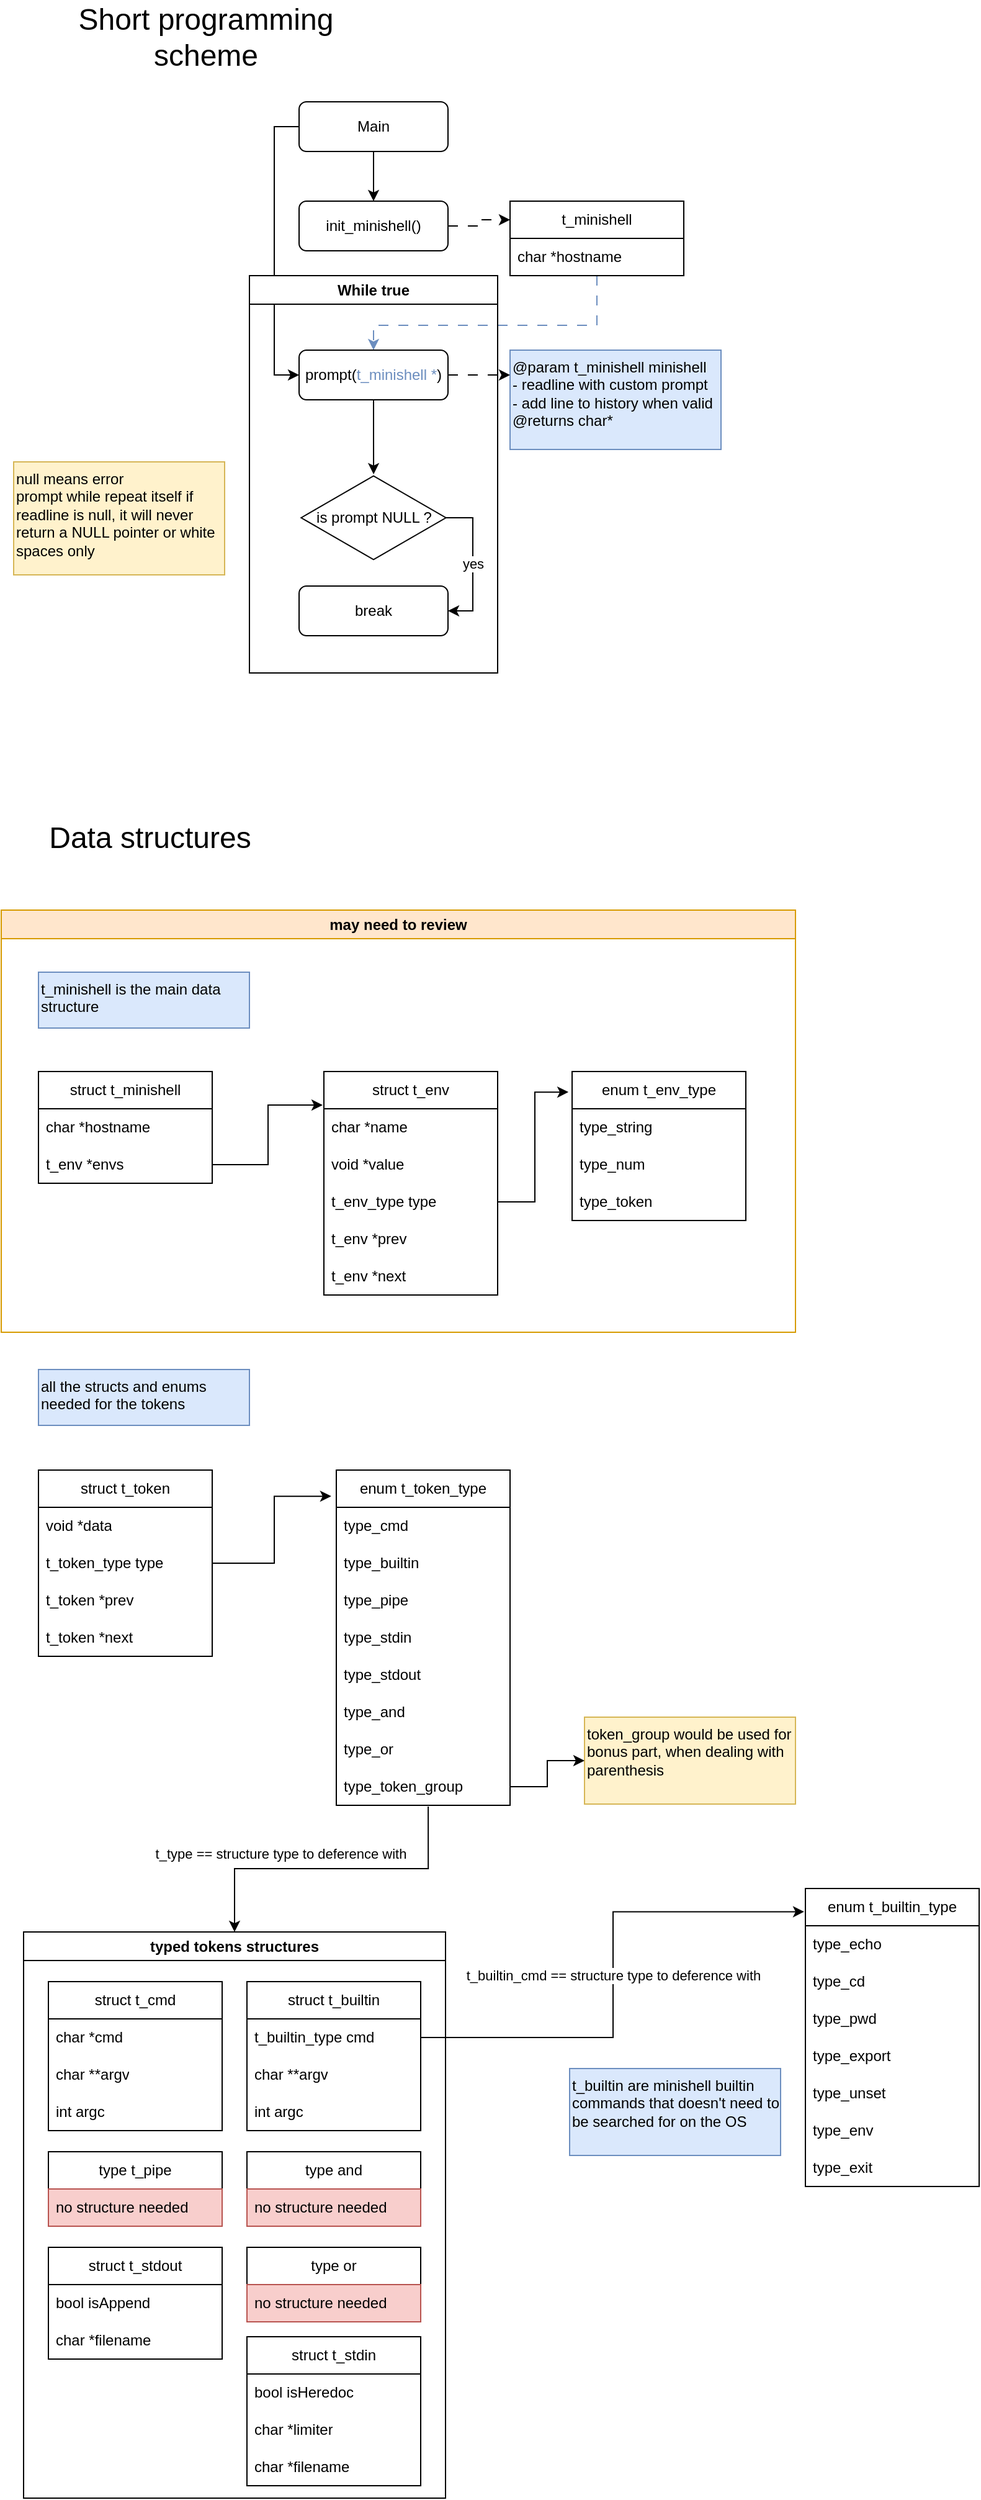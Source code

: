 <mxfile compressed="true" version="24.2.0" type="github"><diagram id="C5RBs43oDa-KdzZeNtuy" name="Page-1"><mxGraphModel dx="2026" dy="1111" grid="1" gridSize="10" guides="1" tooltips="1" connect="1" arrows="1" fold="1" page="1" pageScale="1" pageWidth="827" pageHeight="1169" math="0" shadow="0"><root><mxCell id="WIyWlLk6GJQsqaUBKTNV-0"/><mxCell id="WIyWlLk6GJQsqaUBKTNV-1" parent="WIyWlLk6GJQsqaUBKTNV-0"/><mxCell id="2lQkK7vniRC7RQrExT-5-12" style="edgeStyle=orthogonalEdgeStyle;rounded=0;orthogonalLoop=1;jettySize=auto;html=1;entryX=0.5;entryY=0;entryDx=0;entryDy=0;" parent="WIyWlLk6GJQsqaUBKTNV-1" source="2lQkK7vniRC7RQrExT-5-0" target="2lQkK7vniRC7RQrExT-5-1" edge="1"><mxGeometry relative="1" as="geometry"/></mxCell><mxCell id="2lQkK7vniRC7RQrExT-5-15" style="edgeStyle=orthogonalEdgeStyle;rounded=0;orthogonalLoop=1;jettySize=auto;html=1;entryX=0;entryY=0.5;entryDx=0;entryDy=0;" parent="WIyWlLk6GJQsqaUBKTNV-1" source="2lQkK7vniRC7RQrExT-5-0" target="2lQkK7vniRC7RQrExT-5-14" edge="1"><mxGeometry relative="1" as="geometry"><Array as="points"><mxPoint x="230" y="159"/><mxPoint x="230" y="359"/></Array></mxGeometry></mxCell><mxCell id="2lQkK7vniRC7RQrExT-5-0" value="Main" style="rounded=1;whiteSpace=wrap;html=1;fontSize=12;glass=0;strokeWidth=1;shadow=0;" parent="WIyWlLk6GJQsqaUBKTNV-1" vertex="1"><mxGeometry x="250" y="139" width="120" height="40" as="geometry"/></mxCell><mxCell id="2lQkK7vniRC7RQrExT-5-7" style="edgeStyle=orthogonalEdgeStyle;rounded=0;orthogonalLoop=1;jettySize=auto;html=1;entryX=0;entryY=0.25;entryDx=0;entryDy=0;dashed=1;dashPattern=8 8;" parent="WIyWlLk6GJQsqaUBKTNV-1" source="2lQkK7vniRC7RQrExT-5-1" target="2lQkK7vniRC7RQrExT-5-3" edge="1"><mxGeometry relative="1" as="geometry"/></mxCell><mxCell id="2lQkK7vniRC7RQrExT-5-1" value="init_minishell()" style="rounded=1;whiteSpace=wrap;html=1;fontSize=12;glass=0;strokeWidth=1;shadow=0;" parent="WIyWlLk6GJQsqaUBKTNV-1" vertex="1"><mxGeometry x="250" y="219" width="120" height="40" as="geometry"/></mxCell><mxCell id="2lQkK7vniRC7RQrExT-5-16" style="edgeStyle=orthogonalEdgeStyle;rounded=0;orthogonalLoop=1;jettySize=auto;html=1;entryX=0.5;entryY=0;entryDx=0;entryDy=0;dashed=1;dashPattern=8 8;fillColor=#dae8fc;strokeColor=#6c8ebf;" parent="WIyWlLk6GJQsqaUBKTNV-1" source="2lQkK7vniRC7RQrExT-5-3" target="2lQkK7vniRC7RQrExT-5-14" edge="1"><mxGeometry relative="1" as="geometry"><Array as="points"><mxPoint x="490" y="319"/><mxPoint x="310" y="319"/></Array></mxGeometry></mxCell><mxCell id="2lQkK7vniRC7RQrExT-5-3" value="t_minishell" style="swimlane;fontStyle=0;childLayout=stackLayout;horizontal=1;startSize=30;horizontalStack=0;resizeParent=1;resizeParentMax=0;resizeLast=0;collapsible=1;marginBottom=0;whiteSpace=wrap;html=1;" parent="WIyWlLk6GJQsqaUBKTNV-1" vertex="1"><mxGeometry x="420" y="219" width="140" height="60" as="geometry"/></mxCell><mxCell id="2lQkK7vniRC7RQrExT-5-4" value="char *hostname" style="text;strokeColor=none;fillColor=none;align=left;verticalAlign=middle;spacingLeft=4;spacingRight=4;overflow=hidden;points=[[0,0.5],[1,0.5]];portConstraint=eastwest;rotatable=0;whiteSpace=wrap;html=1;" parent="2lQkK7vniRC7RQrExT-5-3" vertex="1"><mxGeometry y="30" width="140" height="30" as="geometry"/></mxCell><mxCell id="2lQkK7vniRC7RQrExT-5-17" value="&lt;div&gt;@param t_minishell minishell&lt;/div&gt;- readline with custom prompt&lt;div&gt;- add line to history when valid&lt;/div&gt;&lt;div&gt;@returns char*&lt;/div&gt;" style="rounded=0;whiteSpace=wrap;html=1;fillColor=#dae8fc;strokeColor=#6c8ebf;verticalAlign=top;align=left;" parent="WIyWlLk6GJQsqaUBKTNV-1" vertex="1"><mxGeometry x="420" y="339" width="170" height="80" as="geometry"/></mxCell><mxCell id="2lQkK7vniRC7RQrExT-5-18" value="While true" style="swimlane;whiteSpace=wrap;html=1;" parent="WIyWlLk6GJQsqaUBKTNV-1" vertex="1"><mxGeometry x="210" y="279" width="200" height="320" as="geometry"/></mxCell><mxCell id="2lQkK7vniRC7RQrExT-5-24" style="edgeStyle=orthogonalEdgeStyle;rounded=0;orthogonalLoop=1;jettySize=auto;html=1;" parent="2lQkK7vniRC7RQrExT-5-18" source="2lQkK7vniRC7RQrExT-5-14" target="2lQkK7vniRC7RQrExT-5-20" edge="1"><mxGeometry relative="1" as="geometry"/></mxCell><mxCell id="2lQkK7vniRC7RQrExT-5-14" value="prompt(&lt;font color=&quot;#6c8ebf&quot;&gt;t_minishell *&lt;/font&gt;)" style="rounded=1;whiteSpace=wrap;html=1;fontSize=12;glass=0;strokeWidth=1;shadow=0;" parent="2lQkK7vniRC7RQrExT-5-18" vertex="1"><mxGeometry x="40" y="60" width="120" height="40" as="geometry"/></mxCell><mxCell id="2lQkK7vniRC7RQrExT-5-22" value="yes" style="edgeStyle=orthogonalEdgeStyle;rounded=0;orthogonalLoop=1;jettySize=auto;html=1;entryX=1;entryY=0.5;entryDx=0;entryDy=0;" parent="2lQkK7vniRC7RQrExT-5-18" source="2lQkK7vniRC7RQrExT-5-20" target="2lQkK7vniRC7RQrExT-5-21" edge="1"><mxGeometry relative="1" as="geometry"><Array as="points"><mxPoint x="180" y="195"/><mxPoint x="180" y="270"/></Array></mxGeometry></mxCell><mxCell id="2lQkK7vniRC7RQrExT-5-20" value="is prompt NULL ?" style="html=1;whiteSpace=wrap;aspect=fixed;shape=isoRectangle;" parent="2lQkK7vniRC7RQrExT-5-18" vertex="1"><mxGeometry x="41.66" y="160" width="116.67" height="70" as="geometry"/></mxCell><mxCell id="2lQkK7vniRC7RQrExT-5-21" value="break" style="rounded=1;whiteSpace=wrap;html=1;fontSize=12;glass=0;strokeWidth=1;shadow=0;" parent="2lQkK7vniRC7RQrExT-5-18" vertex="1"><mxGeometry x="40" y="250" width="120" height="40" as="geometry"/></mxCell><mxCell id="2lQkK7vniRC7RQrExT-5-19" style="edgeStyle=orthogonalEdgeStyle;rounded=0;orthogonalLoop=1;jettySize=auto;html=1;entryX=0;entryY=0.25;entryDx=0;entryDy=0;dashed=1;dashPattern=8 8;" parent="WIyWlLk6GJQsqaUBKTNV-1" source="2lQkK7vniRC7RQrExT-5-14" target="2lQkK7vniRC7RQrExT-5-17" edge="1"><mxGeometry relative="1" as="geometry"/></mxCell><mxCell id="2lQkK7vniRC7RQrExT-5-23" value="null means error&lt;div&gt;prompt while repeat itself if readline is null, it will never return a NULL pointer or white spaces only&lt;/div&gt;" style="rounded=0;whiteSpace=wrap;html=1;fillColor=#fff2cc;strokeColor=#d6b656;verticalAlign=top;align=left;" parent="WIyWlLk6GJQsqaUBKTNV-1" vertex="1"><mxGeometry x="20" y="429" width="170" height="91" as="geometry"/></mxCell><mxCell id="-bbxTz7FxwwO8PWhE8nF-51" value="struct t_token" style="swimlane;fontStyle=0;childLayout=stackLayout;horizontal=1;startSize=30;horizontalStack=0;resizeParent=1;resizeParentMax=0;resizeLast=0;collapsible=1;marginBottom=0;whiteSpace=wrap;html=1;" parent="WIyWlLk6GJQsqaUBKTNV-1" vertex="1"><mxGeometry x="40" y="1241" width="140" height="150" as="geometry"/></mxCell><mxCell id="-bbxTz7FxwwO8PWhE8nF-52" value="void *data" style="text;strokeColor=none;fillColor=none;align=left;verticalAlign=middle;spacingLeft=4;spacingRight=4;overflow=hidden;points=[[0,0.5],[1,0.5]];portConstraint=eastwest;rotatable=0;whiteSpace=wrap;html=1;" parent="-bbxTz7FxwwO8PWhE8nF-51" vertex="1"><mxGeometry y="30" width="140" height="30" as="geometry"/></mxCell><mxCell id="-bbxTz7FxwwO8PWhE8nF-53" value="t_token_type type" style="text;strokeColor=none;fillColor=none;align=left;verticalAlign=middle;spacingLeft=4;spacingRight=4;overflow=hidden;points=[[0,0.5],[1,0.5]];portConstraint=eastwest;rotatable=0;whiteSpace=wrap;html=1;" parent="-bbxTz7FxwwO8PWhE8nF-51" vertex="1"><mxGeometry y="60" width="140" height="30" as="geometry"/></mxCell><mxCell id="u2Jfx3mmx3IdQpPy9aM--76" value="t_token *prev" style="text;strokeColor=none;fillColor=none;align=left;verticalAlign=middle;spacingLeft=4;spacingRight=4;overflow=hidden;points=[[0,0.5],[1,0.5]];portConstraint=eastwest;rotatable=0;whiteSpace=wrap;html=1;" parent="-bbxTz7FxwwO8PWhE8nF-51" vertex="1"><mxGeometry y="90" width="140" height="30" as="geometry"/></mxCell><mxCell id="u2Jfx3mmx3IdQpPy9aM--77" value="t_token *next" style="text;strokeColor=none;fillColor=none;align=left;verticalAlign=middle;spacingLeft=4;spacingRight=4;overflow=hidden;points=[[0,0.5],[1,0.5]];portConstraint=eastwest;rotatable=0;whiteSpace=wrap;html=1;" parent="-bbxTz7FxwwO8PWhE8nF-51" vertex="1"><mxGeometry y="120" width="140" height="30" as="geometry"/></mxCell><mxCell id="u2Jfx3mmx3IdQpPy9aM--47" value="t_type == structure type to deference with" style="edgeStyle=orthogonalEdgeStyle;rounded=0;orthogonalLoop=1;jettySize=auto;html=1;entryX=0.5;entryY=0;entryDx=0;entryDy=0;exitX=0.529;exitY=1.033;exitDx=0;exitDy=0;exitPerimeter=0;" parent="WIyWlLk6GJQsqaUBKTNV-1" target="u2Jfx3mmx3IdQpPy9aM--9" edge="1" source="u2Jfx3mmx3IdQpPy9aM--49"><mxGeometry x="0.316" y="-12" relative="1" as="geometry"><mxPoint x="348" y="1550" as="sourcePoint"/><mxPoint as="offset"/></mxGeometry></mxCell><mxCell id="u2Jfx3mmx3IdQpPy9aM--0" value="enum t_token_type" style="swimlane;fontStyle=0;childLayout=stackLayout;horizontal=1;startSize=30;horizontalStack=0;resizeParent=1;resizeParentMax=0;resizeLast=0;collapsible=1;marginBottom=0;whiteSpace=wrap;html=1;" parent="WIyWlLk6GJQsqaUBKTNV-1" vertex="1"><mxGeometry x="280" y="1241" width="140" height="270" as="geometry"/></mxCell><mxCell id="u2Jfx3mmx3IdQpPy9aM--1" value="type_cmd" style="text;strokeColor=none;fillColor=none;align=left;verticalAlign=middle;spacingLeft=4;spacingRight=4;overflow=hidden;points=[[0,0.5],[1,0.5]];portConstraint=eastwest;rotatable=0;whiteSpace=wrap;html=1;" parent="u2Jfx3mmx3IdQpPy9aM--0" vertex="1"><mxGeometry y="30" width="140" height="30" as="geometry"/></mxCell><mxCell id="u2Jfx3mmx3IdQpPy9aM--4" value="type_builtin" style="text;strokeColor=none;fillColor=none;align=left;verticalAlign=middle;spacingLeft=4;spacingRight=4;overflow=hidden;points=[[0,0.5],[1,0.5]];portConstraint=eastwest;rotatable=0;whiteSpace=wrap;html=1;" parent="u2Jfx3mmx3IdQpPy9aM--0" vertex="1"><mxGeometry y="60" width="140" height="30" as="geometry"/></mxCell><mxCell id="u2Jfx3mmx3IdQpPy9aM--5" value="type_pipe" style="text;strokeColor=none;fillColor=none;align=left;verticalAlign=middle;spacingLeft=4;spacingRight=4;overflow=hidden;points=[[0,0.5],[1,0.5]];portConstraint=eastwest;rotatable=0;whiteSpace=wrap;html=1;" parent="u2Jfx3mmx3IdQpPy9aM--0" vertex="1"><mxGeometry y="90" width="140" height="30" as="geometry"/></mxCell><mxCell id="u2Jfx3mmx3IdQpPy9aM--6" value="type_stdin" style="text;strokeColor=none;fillColor=none;align=left;verticalAlign=middle;spacingLeft=4;spacingRight=4;overflow=hidden;points=[[0,0.5],[1,0.5]];portConstraint=eastwest;rotatable=0;whiteSpace=wrap;html=1;" parent="u2Jfx3mmx3IdQpPy9aM--0" vertex="1"><mxGeometry y="120" width="140" height="30" as="geometry"/></mxCell><mxCell id="Tv1Az1AIqYpxbGCtAJhA-7" value="type_stdout" style="text;strokeColor=none;fillColor=none;align=left;verticalAlign=middle;spacingLeft=4;spacingRight=4;overflow=hidden;points=[[0,0.5],[1,0.5]];portConstraint=eastwest;rotatable=0;whiteSpace=wrap;html=1;" parent="u2Jfx3mmx3IdQpPy9aM--0" vertex="1"><mxGeometry y="150" width="140" height="30" as="geometry"/></mxCell><mxCell id="u2Jfx3mmx3IdQpPy9aM--7" value="type_and" style="text;strokeColor=none;fillColor=none;align=left;verticalAlign=middle;spacingLeft=4;spacingRight=4;overflow=hidden;points=[[0,0.5],[1,0.5]];portConstraint=eastwest;rotatable=0;whiteSpace=wrap;html=1;" parent="u2Jfx3mmx3IdQpPy9aM--0" vertex="1"><mxGeometry y="180" width="140" height="30" as="geometry"/></mxCell><mxCell id="Tv1Az1AIqYpxbGCtAJhA-12" value="type_or" style="text;strokeColor=none;fillColor=none;align=left;verticalAlign=middle;spacingLeft=4;spacingRight=4;overflow=hidden;points=[[0,0.5],[1,0.5]];portConstraint=eastwest;rotatable=0;whiteSpace=wrap;html=1;" parent="u2Jfx3mmx3IdQpPy9aM--0" vertex="1"><mxGeometry y="210" width="140" height="30" as="geometry"/></mxCell><mxCell id="u2Jfx3mmx3IdQpPy9aM--49" value="type_token_group" style="text;strokeColor=none;fillColor=none;align=left;verticalAlign=middle;spacingLeft=4;spacingRight=4;overflow=hidden;points=[[0,0.5],[1,0.5]];portConstraint=eastwest;rotatable=0;whiteSpace=wrap;html=1;" parent="u2Jfx3mmx3IdQpPy9aM--0" vertex="1"><mxGeometry y="240" width="140" height="30" as="geometry"/></mxCell><mxCell id="u2Jfx3mmx3IdQpPy9aM--8" value="" style="endArrow=classic;html=1;rounded=0;entryX=-0.029;entryY=0.078;entryDx=0;entryDy=0;entryPerimeter=0;exitX=1;exitY=0.5;exitDx=0;exitDy=0;edgeStyle=orthogonalEdgeStyle;" parent="WIyWlLk6GJQsqaUBKTNV-1" source="-bbxTz7FxwwO8PWhE8nF-53" target="u2Jfx3mmx3IdQpPy9aM--0" edge="1"><mxGeometry width="50" height="50" relative="1" as="geometry"><mxPoint x="620" y="1401" as="sourcePoint"/><mxPoint x="670" y="1351" as="targetPoint"/></mxGeometry></mxCell><mxCell id="u2Jfx3mmx3IdQpPy9aM--9" value="typed tokens structures" style="swimlane;whiteSpace=wrap;html=1;" parent="WIyWlLk6GJQsqaUBKTNV-1" vertex="1"><mxGeometry x="28" y="1613" width="340" height="456" as="geometry"/></mxCell><mxCell id="-bbxTz7FxwwO8PWhE8nF-19" value="struct t_cmd" style="swimlane;fontStyle=0;childLayout=stackLayout;horizontal=1;startSize=30;horizontalStack=0;resizeParent=1;resizeParentMax=0;resizeLast=0;collapsible=1;marginBottom=0;whiteSpace=wrap;html=1;" parent="u2Jfx3mmx3IdQpPy9aM--9" vertex="1"><mxGeometry x="20" y="40" width="140" height="120" as="geometry"/></mxCell><mxCell id="-bbxTz7FxwwO8PWhE8nF-20" value="char *cmd" style="text;strokeColor=none;fillColor=none;align=left;verticalAlign=middle;spacingLeft=4;spacingRight=4;overflow=hidden;points=[[0,0.5],[1,0.5]];portConstraint=eastwest;rotatable=0;whiteSpace=wrap;html=1;" parent="-bbxTz7FxwwO8PWhE8nF-19" vertex="1"><mxGeometry y="30" width="140" height="30" as="geometry"/></mxCell><mxCell id="-bbxTz7FxwwO8PWhE8nF-21" value="char **argv" style="text;strokeColor=none;fillColor=none;align=left;verticalAlign=middle;spacingLeft=4;spacingRight=4;overflow=hidden;points=[[0,0.5],[1,0.5]];portConstraint=eastwest;rotatable=0;whiteSpace=wrap;html=1;" parent="-bbxTz7FxwwO8PWhE8nF-19" vertex="1"><mxGeometry y="60" width="140" height="30" as="geometry"/></mxCell><mxCell id="A5S7WxCW2wuvYXJ5eqKt-1" value="int argc" style="text;strokeColor=none;fillColor=none;align=left;verticalAlign=middle;spacingLeft=4;spacingRight=4;overflow=hidden;points=[[0,0.5],[1,0.5]];portConstraint=eastwest;rotatable=0;whiteSpace=wrap;html=1;" parent="-bbxTz7FxwwO8PWhE8nF-19" vertex="1"><mxGeometry y="90" width="140" height="30" as="geometry"/></mxCell><mxCell id="-bbxTz7FxwwO8PWhE8nF-45" value="struct t_builtin" style="swimlane;fontStyle=0;childLayout=stackLayout;horizontal=1;startSize=30;horizontalStack=0;resizeParent=1;resizeParentMax=0;resizeLast=0;collapsible=1;marginBottom=0;whiteSpace=wrap;html=1;" parent="u2Jfx3mmx3IdQpPy9aM--9" vertex="1"><mxGeometry x="180" y="40" width="140" height="120" as="geometry"/></mxCell><mxCell id="-bbxTz7FxwwO8PWhE8nF-46" value="t_builtin_type cmd" style="text;strokeColor=none;fillColor=none;align=left;verticalAlign=middle;spacingLeft=4;spacingRight=4;overflow=hidden;points=[[0,0.5],[1,0.5]];portConstraint=eastwest;rotatable=0;whiteSpace=wrap;html=1;" parent="-bbxTz7FxwwO8PWhE8nF-45" vertex="1"><mxGeometry y="30" width="140" height="30" as="geometry"/></mxCell><mxCell id="-bbxTz7FxwwO8PWhE8nF-47" value="char **argv" style="text;strokeColor=none;fillColor=none;align=left;verticalAlign=middle;spacingLeft=4;spacingRight=4;overflow=hidden;points=[[0,0.5],[1,0.5]];portConstraint=eastwest;rotatable=0;whiteSpace=wrap;html=1;" parent="-bbxTz7FxwwO8PWhE8nF-45" vertex="1"><mxGeometry y="60" width="140" height="30" as="geometry"/></mxCell><mxCell id="A5S7WxCW2wuvYXJ5eqKt-0" value="int argc" style="text;strokeColor=none;fillColor=none;align=left;verticalAlign=middle;spacingLeft=4;spacingRight=4;overflow=hidden;points=[[0,0.5],[1,0.5]];portConstraint=eastwest;rotatable=0;whiteSpace=wrap;html=1;" parent="-bbxTz7FxwwO8PWhE8nF-45" vertex="1"><mxGeometry y="90" width="140" height="30" as="geometry"/></mxCell><mxCell id="u2Jfx3mmx3IdQpPy9aM--11" value="type t_pipe" style="swimlane;fontStyle=0;childLayout=stackLayout;horizontal=1;startSize=30;horizontalStack=0;resizeParent=1;resizeParentMax=0;resizeLast=0;collapsible=1;marginBottom=0;whiteSpace=wrap;html=1;" parent="u2Jfx3mmx3IdQpPy9aM--9" vertex="1"><mxGeometry x="20" y="177" width="140" height="60" as="geometry"/></mxCell><mxCell id="u2Jfx3mmx3IdQpPy9aM--16" value="no structure needed" style="text;strokeColor=#b85450;fillColor=#f8cecc;align=left;verticalAlign=middle;spacingLeft=4;spacingRight=4;overflow=hidden;points=[[0,0.5],[1,0.5]];portConstraint=eastwest;rotatable=0;whiteSpace=wrap;html=1;" parent="u2Jfx3mmx3IdQpPy9aM--11" vertex="1"><mxGeometry y="30" width="140" height="30" as="geometry"/></mxCell><mxCell id="Tv1Az1AIqYpxbGCtAJhA-4" value="struct t_stdout" style="swimlane;fontStyle=0;childLayout=stackLayout;horizontal=1;startSize=30;horizontalStack=0;resizeParent=1;resizeParentMax=0;resizeLast=0;collapsible=1;marginBottom=0;whiteSpace=wrap;html=1;" parent="u2Jfx3mmx3IdQpPy9aM--9" vertex="1"><mxGeometry x="20" y="254" width="140" height="90" as="geometry"/></mxCell><mxCell id="Tv1Az1AIqYpxbGCtAJhA-5" value="bool isAppend" style="text;strokeColor=none;fillColor=none;align=left;verticalAlign=middle;spacingLeft=4;spacingRight=4;overflow=hidden;points=[[0,0.5],[1,0.5]];portConstraint=eastwest;rotatable=0;whiteSpace=wrap;html=1;" parent="Tv1Az1AIqYpxbGCtAJhA-4" vertex="1"><mxGeometry y="30" width="140" height="30" as="geometry"/></mxCell><mxCell id="Tv1Az1AIqYpxbGCtAJhA-6" value="char *filename" style="text;strokeColor=none;fillColor=none;align=left;verticalAlign=middle;spacingLeft=4;spacingRight=4;overflow=hidden;points=[[0,0.5],[1,0.5]];portConstraint=eastwest;rotatable=0;whiteSpace=wrap;html=1;" parent="Tv1Az1AIqYpxbGCtAJhA-4" vertex="1"><mxGeometry y="60" width="140" height="30" as="geometry"/></mxCell><mxCell id="Tv1Az1AIqYpxbGCtAJhA-8" value="type and" style="swimlane;fontStyle=0;childLayout=stackLayout;horizontal=1;startSize=30;horizontalStack=0;resizeParent=1;resizeParentMax=0;resizeLast=0;collapsible=1;marginBottom=0;whiteSpace=wrap;html=1;" parent="u2Jfx3mmx3IdQpPy9aM--9" vertex="1"><mxGeometry x="180" y="177" width="140" height="60" as="geometry"/></mxCell><mxCell id="Tv1Az1AIqYpxbGCtAJhA-9" value="no structure needed" style="text;strokeColor=#b85450;fillColor=#f8cecc;align=left;verticalAlign=middle;spacingLeft=4;spacingRight=4;overflow=hidden;points=[[0,0.5],[1,0.5]];portConstraint=eastwest;rotatable=0;whiteSpace=wrap;html=1;" parent="Tv1Az1AIqYpxbGCtAJhA-8" vertex="1"><mxGeometry y="30" width="140" height="30" as="geometry"/></mxCell><mxCell id="Tv1Az1AIqYpxbGCtAJhA-10" value="type or" style="swimlane;fontStyle=0;childLayout=stackLayout;horizontal=1;startSize=30;horizontalStack=0;resizeParent=1;resizeParentMax=0;resizeLast=0;collapsible=1;marginBottom=0;whiteSpace=wrap;html=1;" parent="u2Jfx3mmx3IdQpPy9aM--9" vertex="1"><mxGeometry x="180" y="254" width="140" height="60" as="geometry"/></mxCell><mxCell id="Tv1Az1AIqYpxbGCtAJhA-11" value="no structure needed" style="text;strokeColor=#b85450;fillColor=#f8cecc;align=left;verticalAlign=middle;spacingLeft=4;spacingRight=4;overflow=hidden;points=[[0,0.5],[1,0.5]];portConstraint=eastwest;rotatable=0;whiteSpace=wrap;html=1;" parent="Tv1Az1AIqYpxbGCtAJhA-10" vertex="1"><mxGeometry y="30" width="140" height="30" as="geometry"/></mxCell><mxCell id="Tv1Az1AIqYpxbGCtAJhA-0" value="struct t_stdin" style="swimlane;fontStyle=0;childLayout=stackLayout;horizontal=1;startSize=30;horizontalStack=0;resizeParent=1;resizeParentMax=0;resizeLast=0;collapsible=1;marginBottom=0;whiteSpace=wrap;html=1;" parent="u2Jfx3mmx3IdQpPy9aM--9" vertex="1"><mxGeometry x="180" y="326" width="140" height="120" as="geometry"/></mxCell><mxCell id="Tv1Az1AIqYpxbGCtAJhA-1" value="bool isHeredoc" style="text;strokeColor=none;fillColor=none;align=left;verticalAlign=middle;spacingLeft=4;spacingRight=4;overflow=hidden;points=[[0,0.5],[1,0.5]];portConstraint=eastwest;rotatable=0;whiteSpace=wrap;html=1;" parent="Tv1Az1AIqYpxbGCtAJhA-0" vertex="1"><mxGeometry y="30" width="140" height="30" as="geometry"/></mxCell><mxCell id="Tv1Az1AIqYpxbGCtAJhA-31" value="char *limiter" style="text;strokeColor=none;fillColor=none;align=left;verticalAlign=middle;spacingLeft=4;spacingRight=4;overflow=hidden;points=[[0,0.5],[1,0.5]];portConstraint=eastwest;rotatable=0;whiteSpace=wrap;html=1;" parent="Tv1Az1AIqYpxbGCtAJhA-0" vertex="1"><mxGeometry y="60" width="140" height="30" as="geometry"/></mxCell><mxCell id="Tv1Az1AIqYpxbGCtAJhA-2" value="char *filename" style="text;strokeColor=none;fillColor=none;align=left;verticalAlign=middle;spacingLeft=4;spacingRight=4;overflow=hidden;points=[[0,0.5],[1,0.5]];portConstraint=eastwest;rotatable=0;whiteSpace=wrap;html=1;" parent="Tv1Az1AIqYpxbGCtAJhA-0" vertex="1"><mxGeometry y="90" width="140" height="30" as="geometry"/></mxCell><mxCell id="u2Jfx3mmx3IdQpPy9aM--24" value="enum t_builtin_type" style="swimlane;fontStyle=0;childLayout=stackLayout;horizontal=1;startSize=30;horizontalStack=0;resizeParent=1;resizeParentMax=0;resizeLast=0;collapsible=1;marginBottom=0;whiteSpace=wrap;html=1;" parent="WIyWlLk6GJQsqaUBKTNV-1" vertex="1"><mxGeometry x="658" y="1578" width="140" height="240" as="geometry"/></mxCell><mxCell id="u2Jfx3mmx3IdQpPy9aM--25" value="type_echo" style="text;strokeColor=none;fillColor=none;align=left;verticalAlign=middle;spacingLeft=4;spacingRight=4;overflow=hidden;points=[[0,0.5],[1,0.5]];portConstraint=eastwest;rotatable=0;whiteSpace=wrap;html=1;" parent="u2Jfx3mmx3IdQpPy9aM--24" vertex="1"><mxGeometry y="30" width="140" height="30" as="geometry"/></mxCell><mxCell id="u2Jfx3mmx3IdQpPy9aM--39" value="type_cd" style="text;strokeColor=none;fillColor=none;align=left;verticalAlign=middle;spacingLeft=4;spacingRight=4;overflow=hidden;points=[[0,0.5],[1,0.5]];portConstraint=eastwest;rotatable=0;whiteSpace=wrap;html=1;" parent="u2Jfx3mmx3IdQpPy9aM--24" vertex="1"><mxGeometry y="60" width="140" height="30" as="geometry"/></mxCell><mxCell id="u2Jfx3mmx3IdQpPy9aM--40" value="type_pwd" style="text;strokeColor=none;fillColor=none;align=left;verticalAlign=middle;spacingLeft=4;spacingRight=4;overflow=hidden;points=[[0,0.5],[1,0.5]];portConstraint=eastwest;rotatable=0;whiteSpace=wrap;html=1;" parent="u2Jfx3mmx3IdQpPy9aM--24" vertex="1"><mxGeometry y="90" width="140" height="30" as="geometry"/></mxCell><mxCell id="u2Jfx3mmx3IdQpPy9aM--41" value="type_export" style="text;strokeColor=none;fillColor=none;align=left;verticalAlign=middle;spacingLeft=4;spacingRight=4;overflow=hidden;points=[[0,0.5],[1,0.5]];portConstraint=eastwest;rotatable=0;whiteSpace=wrap;html=1;" parent="u2Jfx3mmx3IdQpPy9aM--24" vertex="1"><mxGeometry y="120" width="140" height="30" as="geometry"/></mxCell><mxCell id="u2Jfx3mmx3IdQpPy9aM--42" value="type_unset" style="text;strokeColor=none;fillColor=none;align=left;verticalAlign=middle;spacingLeft=4;spacingRight=4;overflow=hidden;points=[[0,0.5],[1,0.5]];portConstraint=eastwest;rotatable=0;whiteSpace=wrap;html=1;" parent="u2Jfx3mmx3IdQpPy9aM--24" vertex="1"><mxGeometry y="150" width="140" height="30" as="geometry"/></mxCell><mxCell id="u2Jfx3mmx3IdQpPy9aM--43" value="type_env" style="text;strokeColor=none;fillColor=none;align=left;verticalAlign=middle;spacingLeft=4;spacingRight=4;overflow=hidden;points=[[0,0.5],[1,0.5]];portConstraint=eastwest;rotatable=0;whiteSpace=wrap;html=1;" parent="u2Jfx3mmx3IdQpPy9aM--24" vertex="1"><mxGeometry y="180" width="140" height="30" as="geometry"/></mxCell><mxCell id="u2Jfx3mmx3IdQpPy9aM--44" value="type_exit" style="text;strokeColor=none;fillColor=none;align=left;verticalAlign=middle;spacingLeft=4;spacingRight=4;overflow=hidden;points=[[0,0.5],[1,0.5]];portConstraint=eastwest;rotatable=0;whiteSpace=wrap;html=1;" parent="u2Jfx3mmx3IdQpPy9aM--24" vertex="1"><mxGeometry y="210" width="140" height="30" as="geometry"/></mxCell><mxCell id="u2Jfx3mmx3IdQpPy9aM--31" value="t_builtin_cmd == structure type to deference with" style="edgeStyle=orthogonalEdgeStyle;rounded=0;orthogonalLoop=1;jettySize=auto;html=1;entryX=-0.007;entryY=0.078;entryDx=0;entryDy=0;entryPerimeter=0;" parent="WIyWlLk6GJQsqaUBKTNV-1" source="-bbxTz7FxwwO8PWhE8nF-46" target="u2Jfx3mmx3IdQpPy9aM--24" edge="1"><mxGeometry relative="1" as="geometry"/></mxCell><mxCell id="u2Jfx3mmx3IdQpPy9aM--45" value="Data structures" style="text;html=1;align=center;verticalAlign=middle;whiteSpace=wrap;rounded=0;fontSize=24;" parent="WIyWlLk6GJQsqaUBKTNV-1" vertex="1"><mxGeometry x="40" y="704" width="180" height="55" as="geometry"/></mxCell><mxCell id="u2Jfx3mmx3IdQpPy9aM--50" value="token_group would be used for bonus part, when dealing with parenthesis" style="rounded=0;whiteSpace=wrap;html=1;fillColor=#fff2cc;strokeColor=#d6b656;verticalAlign=top;align=left;" parent="WIyWlLk6GJQsqaUBKTNV-1" vertex="1"><mxGeometry x="480" y="1440" width="170" height="70" as="geometry"/></mxCell><mxCell id="u2Jfx3mmx3IdQpPy9aM--51" value="t_builtin are minishell builtin commands that doesn't need to be searched for on the OS" style="rounded=0;whiteSpace=wrap;html=1;fillColor=#dae8fc;strokeColor=#6c8ebf;verticalAlign=top;align=left;" parent="WIyWlLk6GJQsqaUBKTNV-1" vertex="1"><mxGeometry x="468" y="1723" width="170" height="70" as="geometry"/></mxCell><mxCell id="u2Jfx3mmx3IdQpPy9aM--52" value="Short programming scheme" style="text;html=1;align=center;verticalAlign=middle;whiteSpace=wrap;rounded=0;fontSize=24;" parent="WIyWlLk6GJQsqaUBKTNV-1" vertex="1"><mxGeometry x="50" y="59" width="250" height="55" as="geometry"/></mxCell><mxCell id="u2Jfx3mmx3IdQpPy9aM--56" value="struct t_minishell" style="swimlane;fontStyle=0;childLayout=stackLayout;horizontal=1;startSize=30;horizontalStack=0;resizeParent=1;resizeParentMax=0;resizeLast=0;collapsible=1;marginBottom=0;whiteSpace=wrap;html=1;" parent="WIyWlLk6GJQsqaUBKTNV-1" vertex="1"><mxGeometry x="40" y="920" width="140" height="90" as="geometry"/></mxCell><mxCell id="u2Jfx3mmx3IdQpPy9aM--57" value="char *hostname" style="text;strokeColor=none;fillColor=none;align=left;verticalAlign=middle;spacingLeft=4;spacingRight=4;overflow=hidden;points=[[0,0.5],[1,0.5]];portConstraint=eastwest;rotatable=0;whiteSpace=wrap;html=1;" parent="u2Jfx3mmx3IdQpPy9aM--56" vertex="1"><mxGeometry y="30" width="140" height="30" as="geometry"/></mxCell><mxCell id="u2Jfx3mmx3IdQpPy9aM--71" value="t_env *envs" style="text;strokeColor=none;fillColor=none;align=left;verticalAlign=middle;spacingLeft=4;spacingRight=4;overflow=hidden;points=[[0,0.5],[1,0.5]];portConstraint=eastwest;rotatable=0;whiteSpace=wrap;html=1;" parent="u2Jfx3mmx3IdQpPy9aM--56" vertex="1"><mxGeometry y="60" width="140" height="30" as="geometry"/></mxCell><mxCell id="u2Jfx3mmx3IdQpPy9aM--58" value="t_minishell is the main data structure" style="rounded=0;whiteSpace=wrap;html=1;fillColor=#dae8fc;strokeColor=#6c8ebf;verticalAlign=top;align=left;" parent="WIyWlLk6GJQsqaUBKTNV-1" vertex="1"><mxGeometry x="40" y="840" width="170" height="45" as="geometry"/></mxCell><mxCell id="u2Jfx3mmx3IdQpPy9aM--59" value="struct t_env" style="swimlane;fontStyle=0;childLayout=stackLayout;horizontal=1;startSize=30;horizontalStack=0;resizeParent=1;resizeParentMax=0;resizeLast=0;collapsible=1;marginBottom=0;whiteSpace=wrap;html=1;" parent="WIyWlLk6GJQsqaUBKTNV-1" vertex="1"><mxGeometry x="270" y="920" width="140" height="180" as="geometry"/></mxCell><mxCell id="u2Jfx3mmx3IdQpPy9aM--60" value="char *name" style="text;strokeColor=none;fillColor=none;align=left;verticalAlign=middle;spacingLeft=4;spacingRight=4;overflow=hidden;points=[[0,0.5],[1,0.5]];portConstraint=eastwest;rotatable=0;whiteSpace=wrap;html=1;" parent="u2Jfx3mmx3IdQpPy9aM--59" vertex="1"><mxGeometry y="30" width="140" height="30" as="geometry"/></mxCell><mxCell id="u2Jfx3mmx3IdQpPy9aM--61" value="void *value" style="text;strokeColor=none;fillColor=none;align=left;verticalAlign=middle;spacingLeft=4;spacingRight=4;overflow=hidden;points=[[0,0.5],[1,0.5]];portConstraint=eastwest;rotatable=0;whiteSpace=wrap;html=1;" parent="u2Jfx3mmx3IdQpPy9aM--59" vertex="1"><mxGeometry y="60" width="140" height="30" as="geometry"/></mxCell><mxCell id="u2Jfx3mmx3IdQpPy9aM--62" value="t_env_type type" style="text;strokeColor=none;fillColor=none;align=left;verticalAlign=middle;spacingLeft=4;spacingRight=4;overflow=hidden;points=[[0,0.5],[1,0.5]];portConstraint=eastwest;rotatable=0;whiteSpace=wrap;html=1;" parent="u2Jfx3mmx3IdQpPy9aM--59" vertex="1"><mxGeometry y="90" width="140" height="30" as="geometry"/></mxCell><mxCell id="u2Jfx3mmx3IdQpPy9aM--74" value="t_env *prev" style="text;strokeColor=none;fillColor=none;align=left;verticalAlign=middle;spacingLeft=4;spacingRight=4;overflow=hidden;points=[[0,0.5],[1,0.5]];portConstraint=eastwest;rotatable=0;whiteSpace=wrap;html=1;" parent="u2Jfx3mmx3IdQpPy9aM--59" vertex="1"><mxGeometry y="120" width="140" height="30" as="geometry"/></mxCell><mxCell id="u2Jfx3mmx3IdQpPy9aM--75" value="t_env *next" style="text;strokeColor=none;fillColor=none;align=left;verticalAlign=middle;spacingLeft=4;spacingRight=4;overflow=hidden;points=[[0,0.5],[1,0.5]];portConstraint=eastwest;rotatable=0;whiteSpace=wrap;html=1;" parent="u2Jfx3mmx3IdQpPy9aM--59" vertex="1"><mxGeometry y="150" width="140" height="30" as="geometry"/></mxCell><mxCell id="u2Jfx3mmx3IdQpPy9aM--63" value="enum t_env_type" style="swimlane;fontStyle=0;childLayout=stackLayout;horizontal=1;startSize=30;horizontalStack=0;resizeParent=1;resizeParentMax=0;resizeLast=0;collapsible=1;marginBottom=0;whiteSpace=wrap;html=1;" parent="WIyWlLk6GJQsqaUBKTNV-1" vertex="1"><mxGeometry x="470" y="920" width="140" height="120" as="geometry"/></mxCell><mxCell id="u2Jfx3mmx3IdQpPy9aM--64" value="type_string" style="text;strokeColor=none;fillColor=none;align=left;verticalAlign=middle;spacingLeft=4;spacingRight=4;overflow=hidden;points=[[0,0.5],[1,0.5]];portConstraint=eastwest;rotatable=0;whiteSpace=wrap;html=1;" parent="u2Jfx3mmx3IdQpPy9aM--63" vertex="1"><mxGeometry y="30" width="140" height="30" as="geometry"/></mxCell><mxCell id="u2Jfx3mmx3IdQpPy9aM--65" value="type_num" style="text;strokeColor=none;fillColor=none;align=left;verticalAlign=middle;spacingLeft=4;spacingRight=4;overflow=hidden;points=[[0,0.5],[1,0.5]];portConstraint=eastwest;rotatable=0;whiteSpace=wrap;html=1;" parent="u2Jfx3mmx3IdQpPy9aM--63" vertex="1"><mxGeometry y="60" width="140" height="30" as="geometry"/></mxCell><mxCell id="u2Jfx3mmx3IdQpPy9aM--66" value="type_token" style="text;strokeColor=none;fillColor=none;align=left;verticalAlign=middle;spacingLeft=4;spacingRight=4;overflow=hidden;points=[[0,0.5],[1,0.5]];portConstraint=eastwest;rotatable=0;whiteSpace=wrap;html=1;" parent="u2Jfx3mmx3IdQpPy9aM--63" vertex="1"><mxGeometry y="90" width="140" height="30" as="geometry"/></mxCell><mxCell id="u2Jfx3mmx3IdQpPy9aM--70" style="edgeStyle=orthogonalEdgeStyle;rounded=0;orthogonalLoop=1;jettySize=auto;html=1;entryX=-0.021;entryY=0.138;entryDx=0;entryDy=0;entryPerimeter=0;" parent="WIyWlLk6GJQsqaUBKTNV-1" source="u2Jfx3mmx3IdQpPy9aM--62" target="u2Jfx3mmx3IdQpPy9aM--63" edge="1"><mxGeometry relative="1" as="geometry"/></mxCell><mxCell id="u2Jfx3mmx3IdQpPy9aM--72" style="edgeStyle=orthogonalEdgeStyle;rounded=0;orthogonalLoop=1;jettySize=auto;html=1;entryX=-0.007;entryY=0.15;entryDx=0;entryDy=0;entryPerimeter=0;" parent="WIyWlLk6GJQsqaUBKTNV-1" source="u2Jfx3mmx3IdQpPy9aM--71" target="u2Jfx3mmx3IdQpPy9aM--59" edge="1"><mxGeometry relative="1" as="geometry"/></mxCell><mxCell id="u2Jfx3mmx3IdQpPy9aM--78" value="all the structs and enums needed for the tokens" style="rounded=0;whiteSpace=wrap;html=1;fillColor=#dae8fc;strokeColor=#6c8ebf;verticalAlign=top;align=left;" parent="WIyWlLk6GJQsqaUBKTNV-1" vertex="1"><mxGeometry x="40" y="1160" width="170" height="45" as="geometry"/></mxCell><mxCell id="Tv1Az1AIqYpxbGCtAJhA-36" style="edgeStyle=orthogonalEdgeStyle;rounded=0;orthogonalLoop=1;jettySize=auto;html=1;entryX=0;entryY=0.5;entryDx=0;entryDy=0;" parent="WIyWlLk6GJQsqaUBKTNV-1" source="u2Jfx3mmx3IdQpPy9aM--49" target="u2Jfx3mmx3IdQpPy9aM--50" edge="1"><mxGeometry relative="1" as="geometry"/></mxCell><mxCell id="Fad_yVkcJcui3posi43A-0" value="may need to review" style="swimlane;whiteSpace=wrap;html=1;fillColor=#ffe6cc;strokeColor=#d79b00;" vertex="1" parent="WIyWlLk6GJQsqaUBKTNV-1"><mxGeometry x="10" y="790" width="640" height="340" as="geometry"/></mxCell></root></mxGraphModel></diagram></mxfile>